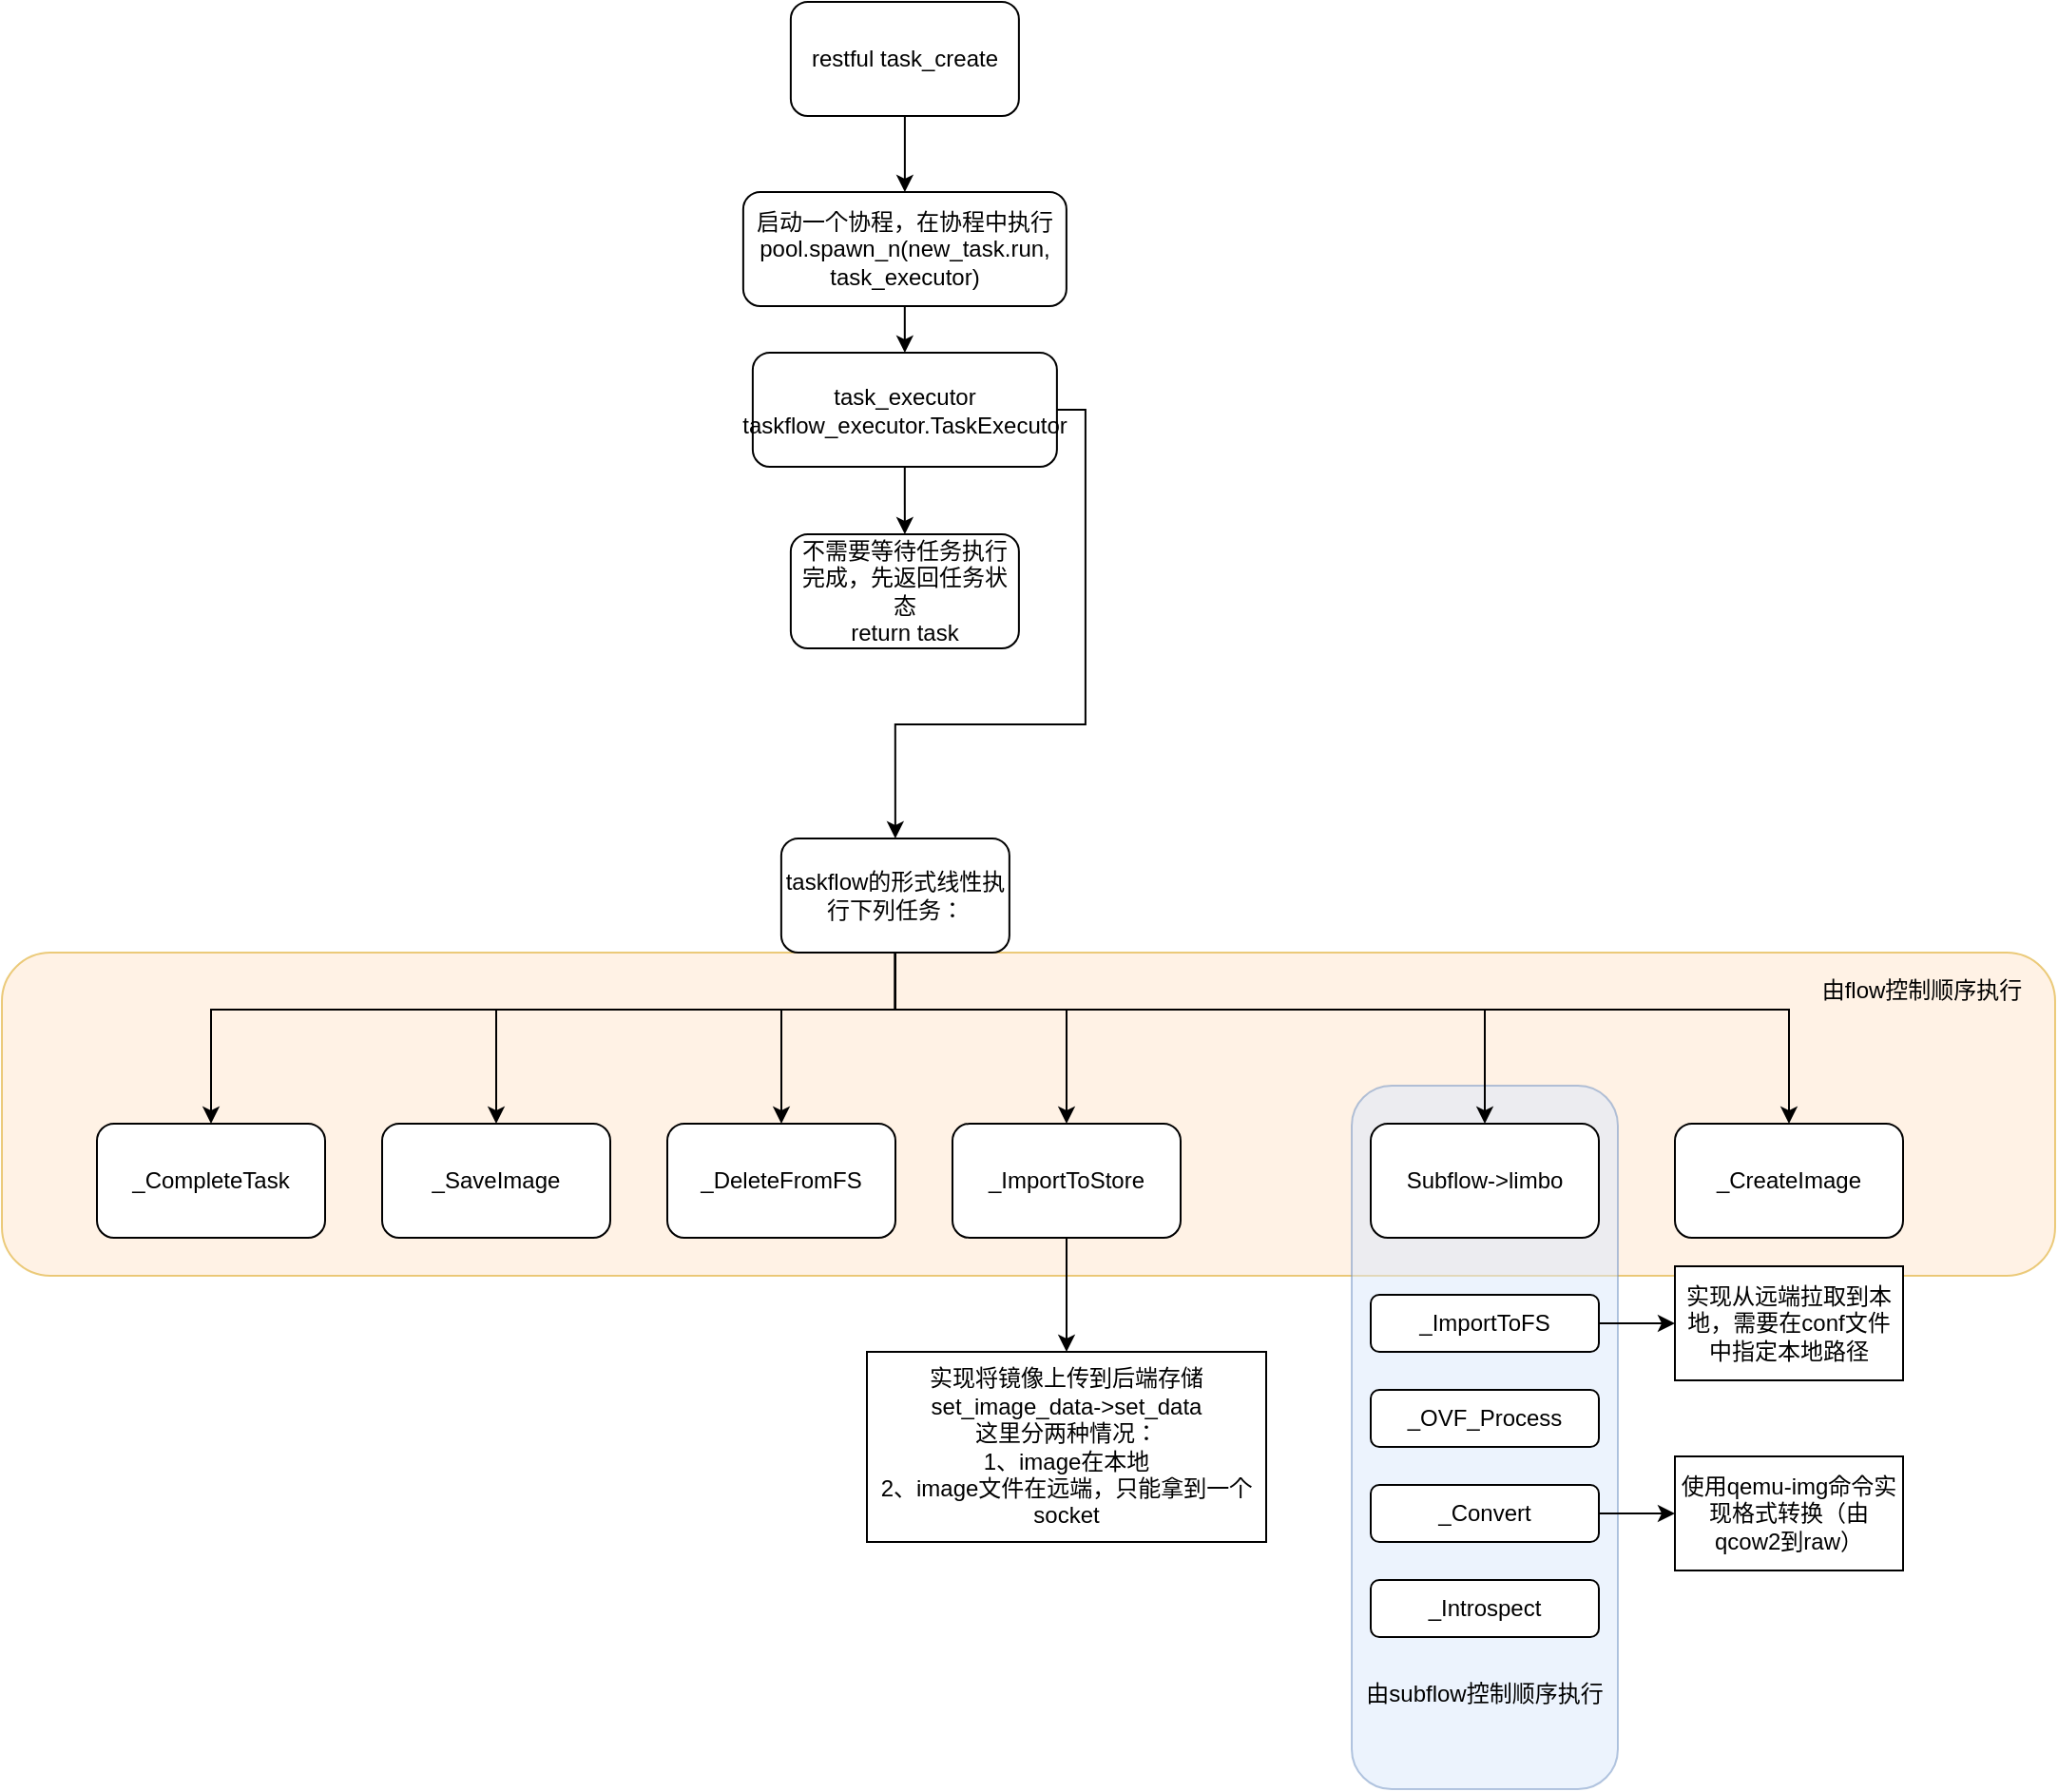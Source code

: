 <mxfile version="13.3.1" type="github"><diagram id="odZrSyXb3V049ySUycpB" name="第 1 页"><mxGraphModel dx="1113" dy="638" grid="1" gridSize="10" guides="1" tooltips="1" connect="1" arrows="1" fold="1" page="1" pageScale="1" pageWidth="3300" pageHeight="2339" math="0" shadow="0"><root><mxCell id="0"/><mxCell id="1" parent="0"/><mxCell id="SO6Xh5cvIEWpkN7jRX6y-54" value="" style="rounded=1;whiteSpace=wrap;html=1;opacity=50;fillColor=#ffe6cc;strokeColor=#d79b00;" vertex="1" parent="1"><mxGeometry x="220" y="570" width="1080" height="170" as="geometry"/></mxCell><mxCell id="SO6Xh5cvIEWpkN7jRX6y-53" value="" style="rounded=1;whiteSpace=wrap;html=1;opacity=50;fillColor=#dae8fc;strokeColor=#6c8ebf;" vertex="1" parent="1"><mxGeometry x="930" y="640" width="140" height="370" as="geometry"/></mxCell><mxCell id="SO6Xh5cvIEWpkN7jRX6y-2" style="edgeStyle=orthogonalEdgeStyle;rounded=0;orthogonalLoop=1;jettySize=auto;html=1;entryX=0.5;entryY=0;entryDx=0;entryDy=0;" edge="1" parent="1" source="SO6Xh5cvIEWpkN7jRX6y-3" target="SO6Xh5cvIEWpkN7jRX6y-5"><mxGeometry relative="1" as="geometry"/></mxCell><mxCell id="SO6Xh5cvIEWpkN7jRX6y-3" value="启动一个协程，在协程中执行&lt;br&gt;pool.spawn_n(new_task.run, task_executor)" style="rounded=1;whiteSpace=wrap;html=1;" vertex="1" parent="1"><mxGeometry x="609.94" y="170" width="170" height="60" as="geometry"/></mxCell><mxCell id="SO6Xh5cvIEWpkN7jRX6y-4" style="edgeStyle=orthogonalEdgeStyle;rounded=0;orthogonalLoop=1;jettySize=auto;html=1;entryX=0.5;entryY=0;entryDx=0;entryDy=0;" edge="1" parent="1" source="SO6Xh5cvIEWpkN7jRX6y-5" target="SO6Xh5cvIEWpkN7jRX6y-13"><mxGeometry relative="1" as="geometry"><Array as="points"><mxPoint x="789.94" y="284"/><mxPoint x="789.94" y="450"/><mxPoint x="689.94" y="450"/></Array></mxGeometry></mxCell><mxCell id="SO6Xh5cvIEWpkN7jRX6y-39" style="edgeStyle=orthogonalEdgeStyle;rounded=0;orthogonalLoop=1;jettySize=auto;html=1;entryX=0.5;entryY=0;entryDx=0;entryDy=0;" edge="1" parent="1" source="SO6Xh5cvIEWpkN7jRX6y-5" target="SO6Xh5cvIEWpkN7jRX6y-38"><mxGeometry relative="1" as="geometry"/></mxCell><mxCell id="SO6Xh5cvIEWpkN7jRX6y-5" value="task_executor&lt;br&gt;taskflow_executor.TaskExecutor" style="rounded=1;whiteSpace=wrap;html=1;" vertex="1" parent="1"><mxGeometry x="614.94" y="254.5" width="160" height="60" as="geometry"/></mxCell><mxCell id="SO6Xh5cvIEWpkN7jRX6y-45" style="edgeStyle=orthogonalEdgeStyle;rounded=0;orthogonalLoop=1;jettySize=auto;html=1;exitX=0.5;exitY=1;exitDx=0;exitDy=0;" edge="1" parent="1" source="SO6Xh5cvIEWpkN7jRX6y-13" target="SO6Xh5cvIEWpkN7jRX6y-28"><mxGeometry relative="1" as="geometry"><Array as="points"><mxPoint x="690" y="600"/><mxPoint x="330" y="600"/></Array></mxGeometry></mxCell><mxCell id="SO6Xh5cvIEWpkN7jRX6y-48" style="edgeStyle=orthogonalEdgeStyle;rounded=0;orthogonalLoop=1;jettySize=auto;html=1;entryX=0.5;entryY=0;entryDx=0;entryDy=0;" edge="1" parent="1" source="SO6Xh5cvIEWpkN7jRX6y-13" target="SO6Xh5cvIEWpkN7jRX6y-26"><mxGeometry relative="1" as="geometry"><Array as="points"><mxPoint x="690" y="600"/><mxPoint x="630" y="600"/></Array></mxGeometry></mxCell><mxCell id="SO6Xh5cvIEWpkN7jRX6y-49" style="edgeStyle=orthogonalEdgeStyle;rounded=0;orthogonalLoop=1;jettySize=auto;html=1;" edge="1" parent="1" source="SO6Xh5cvIEWpkN7jRX6y-13" target="SO6Xh5cvIEWpkN7jRX6y-27"><mxGeometry relative="1" as="geometry"><Array as="points"><mxPoint x="690" y="600"/><mxPoint x="480" y="600"/></Array></mxGeometry></mxCell><mxCell id="SO6Xh5cvIEWpkN7jRX6y-50" style="edgeStyle=orthogonalEdgeStyle;rounded=0;orthogonalLoop=1;jettySize=auto;html=1;" edge="1" parent="1" source="SO6Xh5cvIEWpkN7jRX6y-13" target="SO6Xh5cvIEWpkN7jRX6y-25"><mxGeometry relative="1" as="geometry"><Array as="points"><mxPoint x="690" y="600"/><mxPoint x="780" y="600"/></Array></mxGeometry></mxCell><mxCell id="SO6Xh5cvIEWpkN7jRX6y-51" style="edgeStyle=orthogonalEdgeStyle;rounded=0;orthogonalLoop=1;jettySize=auto;html=1;entryX=0.5;entryY=0;entryDx=0;entryDy=0;" edge="1" parent="1" source="SO6Xh5cvIEWpkN7jRX6y-13" target="SO6Xh5cvIEWpkN7jRX6y-19"><mxGeometry relative="1" as="geometry"><Array as="points"><mxPoint x="690" y="600"/><mxPoint x="1000" y="600"/></Array></mxGeometry></mxCell><mxCell id="SO6Xh5cvIEWpkN7jRX6y-52" style="edgeStyle=orthogonalEdgeStyle;rounded=0;orthogonalLoop=1;jettySize=auto;html=1;" edge="1" parent="1" source="SO6Xh5cvIEWpkN7jRX6y-13" target="SO6Xh5cvIEWpkN7jRX6y-14"><mxGeometry relative="1" as="geometry"><Array as="points"><mxPoint x="690" y="600"/><mxPoint x="1160" y="600"/></Array></mxGeometry></mxCell><mxCell id="SO6Xh5cvIEWpkN7jRX6y-13" value="taskflow的形式线性执行下列任务：" style="rounded=1;whiteSpace=wrap;html=1;" vertex="1" parent="1"><mxGeometry x="629.94" y="510" width="120" height="60" as="geometry"/></mxCell><mxCell id="SO6Xh5cvIEWpkN7jRX6y-14" value="_CreateImage" style="rounded=1;whiteSpace=wrap;html=1;" vertex="1" parent="1"><mxGeometry x="1100" y="660" width="120" height="60" as="geometry"/></mxCell><mxCell id="SO6Xh5cvIEWpkN7jRX6y-19" value="Subflow-&amp;gt;limbo" style="rounded=1;whiteSpace=wrap;html=1;" vertex="1" parent="1"><mxGeometry x="940" y="660" width="120" height="60" as="geometry"/></mxCell><mxCell id="SO6Xh5cvIEWpkN7jRX6y-20" value="_OVF_Process" style="rounded=1;whiteSpace=wrap;html=1;" vertex="1" parent="1"><mxGeometry x="940" y="800" width="120" height="30" as="geometry"/></mxCell><mxCell id="SO6Xh5cvIEWpkN7jRX6y-44" style="edgeStyle=orthogonalEdgeStyle;rounded=0;orthogonalLoop=1;jettySize=auto;html=1;entryX=0;entryY=0.5;entryDx=0;entryDy=0;" edge="1" parent="1" source="SO6Xh5cvIEWpkN7jRX6y-22" target="SO6Xh5cvIEWpkN7jRX6y-31"><mxGeometry relative="1" as="geometry"/></mxCell><mxCell id="SO6Xh5cvIEWpkN7jRX6y-22" value="_Convert" style="rounded=1;whiteSpace=wrap;html=1;" vertex="1" parent="1"><mxGeometry x="940" y="850" width="120" height="30" as="geometry"/></mxCell><mxCell id="SO6Xh5cvIEWpkN7jRX6y-23" value="_Introspect" style="rounded=1;whiteSpace=wrap;html=1;" vertex="1" parent="1"><mxGeometry x="940" y="900" width="120" height="30" as="geometry"/></mxCell><mxCell id="SO6Xh5cvIEWpkN7jRX6y-42" style="edgeStyle=orthogonalEdgeStyle;rounded=0;orthogonalLoop=1;jettySize=auto;html=1;entryX=0.5;entryY=0;entryDx=0;entryDy=0;" edge="1" parent="1" source="SO6Xh5cvIEWpkN7jRX6y-25" target="SO6Xh5cvIEWpkN7jRX6y-33"><mxGeometry relative="1" as="geometry"/></mxCell><mxCell id="SO6Xh5cvIEWpkN7jRX6y-25" value="_ImportToStore" style="rounded=1;whiteSpace=wrap;html=1;" vertex="1" parent="1"><mxGeometry x="720" y="660" width="120" height="60" as="geometry"/></mxCell><mxCell id="SO6Xh5cvIEWpkN7jRX6y-26" value="_DeleteFromFS" style="rounded=1;whiteSpace=wrap;html=1;" vertex="1" parent="1"><mxGeometry x="570" y="660" width="120" height="60" as="geometry"/></mxCell><mxCell id="SO6Xh5cvIEWpkN7jRX6y-27" value="_SaveImage" style="rounded=1;whiteSpace=wrap;html=1;" vertex="1" parent="1"><mxGeometry x="420" y="660" width="120" height="60" as="geometry"/></mxCell><mxCell id="SO6Xh5cvIEWpkN7jRX6y-28" value="_CompleteTask" style="rounded=1;whiteSpace=wrap;html=1;" vertex="1" parent="1"><mxGeometry x="270.0" y="660" width="120" height="60" as="geometry"/></mxCell><mxCell id="SO6Xh5cvIEWpkN7jRX6y-43" style="edgeStyle=orthogonalEdgeStyle;rounded=0;orthogonalLoop=1;jettySize=auto;html=1;entryX=0;entryY=0.5;entryDx=0;entryDy=0;" edge="1" parent="1" source="SO6Xh5cvIEWpkN7jRX6y-30" target="SO6Xh5cvIEWpkN7jRX6y-32"><mxGeometry relative="1" as="geometry"/></mxCell><mxCell id="SO6Xh5cvIEWpkN7jRX6y-30" value="_ImportToFS" style="rounded=1;whiteSpace=wrap;html=1;" vertex="1" parent="1"><mxGeometry x="940" y="750" width="120" height="30" as="geometry"/></mxCell><mxCell id="SO6Xh5cvIEWpkN7jRX6y-31" value="使用qemu-img命令实现格式转换（由qcow2到raw）" style="rounded=0;whiteSpace=wrap;html=1;" vertex="1" parent="1"><mxGeometry x="1100" y="835" width="120" height="60" as="geometry"/></mxCell><mxCell id="SO6Xh5cvIEWpkN7jRX6y-32" value="实现从远端拉取到本地，需要在conf文件中指定本地路径" style="rounded=0;whiteSpace=wrap;html=1;" vertex="1" parent="1"><mxGeometry x="1100" y="735" width="120" height="60" as="geometry"/></mxCell><mxCell id="SO6Xh5cvIEWpkN7jRX6y-33" value="实现将镜像上传到后端存储&lt;br&gt;set_image_data-&amp;gt;set_data&lt;br&gt;这里分两种情况：&lt;br&gt;1、image在本地&lt;br&gt;2、image文件在远端，只能拿到一个socket" style="rounded=0;whiteSpace=wrap;html=1;" vertex="1" parent="1"><mxGeometry x="675" y="780" width="210" height="100" as="geometry"/></mxCell><mxCell id="SO6Xh5cvIEWpkN7jRX6y-34" style="edgeStyle=orthogonalEdgeStyle;rounded=0;orthogonalLoop=1;jettySize=auto;html=1;entryX=0.5;entryY=0;entryDx=0;entryDy=0;" edge="1" parent="1" source="SO6Xh5cvIEWpkN7jRX6y-35" target="SO6Xh5cvIEWpkN7jRX6y-3"><mxGeometry relative="1" as="geometry"/></mxCell><mxCell id="SO6Xh5cvIEWpkN7jRX6y-35" value="restful task_create" style="rounded=1;whiteSpace=wrap;html=1;" vertex="1" parent="1"><mxGeometry x="634.94" y="70" width="120" height="60" as="geometry"/></mxCell><mxCell id="SO6Xh5cvIEWpkN7jRX6y-38" value="不需要等待任务执行完成，先返回任务状态&lt;br&gt;return task" style="rounded=1;whiteSpace=wrap;html=1;" vertex="1" parent="1"><mxGeometry x="634.94" y="350" width="120" height="60" as="geometry"/></mxCell><mxCell id="SO6Xh5cvIEWpkN7jRX6y-55" value="由flow控制顺序执行" style="text;html=1;strokeColor=none;fillColor=none;align=center;verticalAlign=middle;whiteSpace=wrap;rounded=0;opacity=50;" vertex="1" parent="1"><mxGeometry x="1170" y="580" width="120" height="20" as="geometry"/></mxCell><mxCell id="SO6Xh5cvIEWpkN7jRX6y-56" value="由subflow控制顺序执行" style="text;html=1;strokeColor=none;fillColor=none;align=center;verticalAlign=middle;whiteSpace=wrap;rounded=0;opacity=50;" vertex="1" parent="1"><mxGeometry x="930" y="950" width="140" height="20" as="geometry"/></mxCell></root></mxGraphModel></diagram></mxfile>